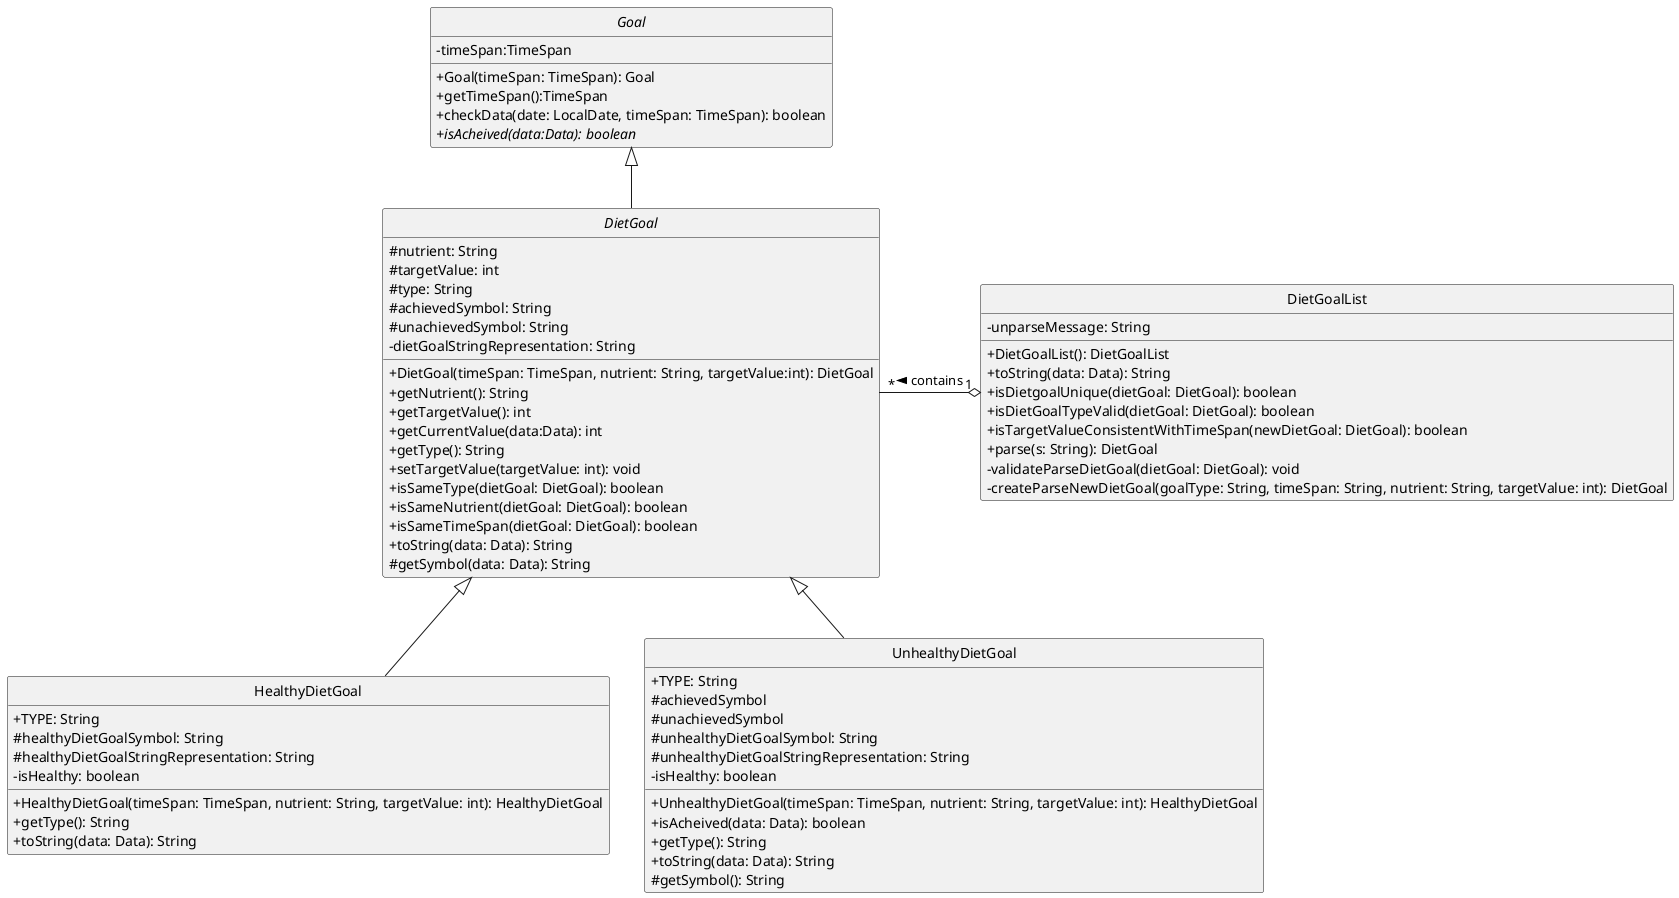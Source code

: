 @startuml
'https://plantuml.com/class-diagram
skinparam classAttributeIconSize 0
hide circle

abstract class Goal{
    - timeSpan:TimeSpan
    + Goal(timeSpan: TimeSpan): Goal
    + getTimeSpan():TimeSpan
    + checkData(date: LocalDate, timeSpan: TimeSpan): boolean
    + {abstract} isAcheived(data:Data): boolean

}

abstract class DietGoal{
    # nutrient: String
    # targetValue: int
    # type: String
    # achievedSymbol: String
    # unachievedSymbol: String
    - dietGoalStringRepresentation: String
    + DietGoal(timeSpan: TimeSpan, nutrient: String, targetValue:int): DietGoal
    + getNutrient(): String
    + getTargetValue(): int
    + getCurrentValue(data:Data): int
    + getType(): String
    + setTargetValue(targetValue: int): void
    + isSameType(dietGoal: DietGoal): boolean
    + isSameNutrient(dietGoal: DietGoal): boolean
    + isSameTimeSpan(dietGoal: DietGoal): boolean
    + toString(data: Data): String
    # getSymbol(data: Data): String
}

class HealthyDietGoal{
    + TYPE: String
    # healthyDietGoalSymbol: String
    # healthyDietGoalStringRepresentation: String
    - isHealthy: boolean
    + HealthyDietGoal(timeSpan: TimeSpan, nutrient: String, targetValue: int): HealthyDietGoal
    + getType(): String
    + toString(data: Data): String
}

class UnhealthyDietGoal{
    + TYPE: String
    # achievedSymbol
    # unachievedSymbol
    # unhealthyDietGoalSymbol: String
    # unhealthyDietGoalStringRepresentation: String
    - isHealthy: boolean
    + UnhealthyDietGoal(timeSpan: TimeSpan, nutrient: String, targetValue: int): HealthyDietGoal
    + isAcheived(data: Data): boolean
    + getType(): String
    + toString(data: Data): String
    # getSymbol(): String

}

class DietGoalList{
    - unparseMessage: String
    + DietGoalList(): DietGoalList
    + toString(data: Data): String
    + isDietgoalUnique(dietGoal: DietGoal): boolean
    + isDietGoalTypeValid(dietGoal: DietGoal): boolean
    + isTargetValueConsistentWithTimeSpan(newDietGoal: DietGoal): boolean
    + parse(s: String): DietGoal
    - validateParseDietGoal(dietGoal: DietGoal): void
    - createParseNewDietGoal(goalType: String, timeSpan: String, nutrient: String, targetValue: int): DietGoal


}


Goal <|-- DietGoal
DietGoal <|-- HealthyDietGoal
DietGoal <|-- UnhealthyDietGoal
DietGoalList "1" o-l- "*" DietGoal :contains >


@enduml